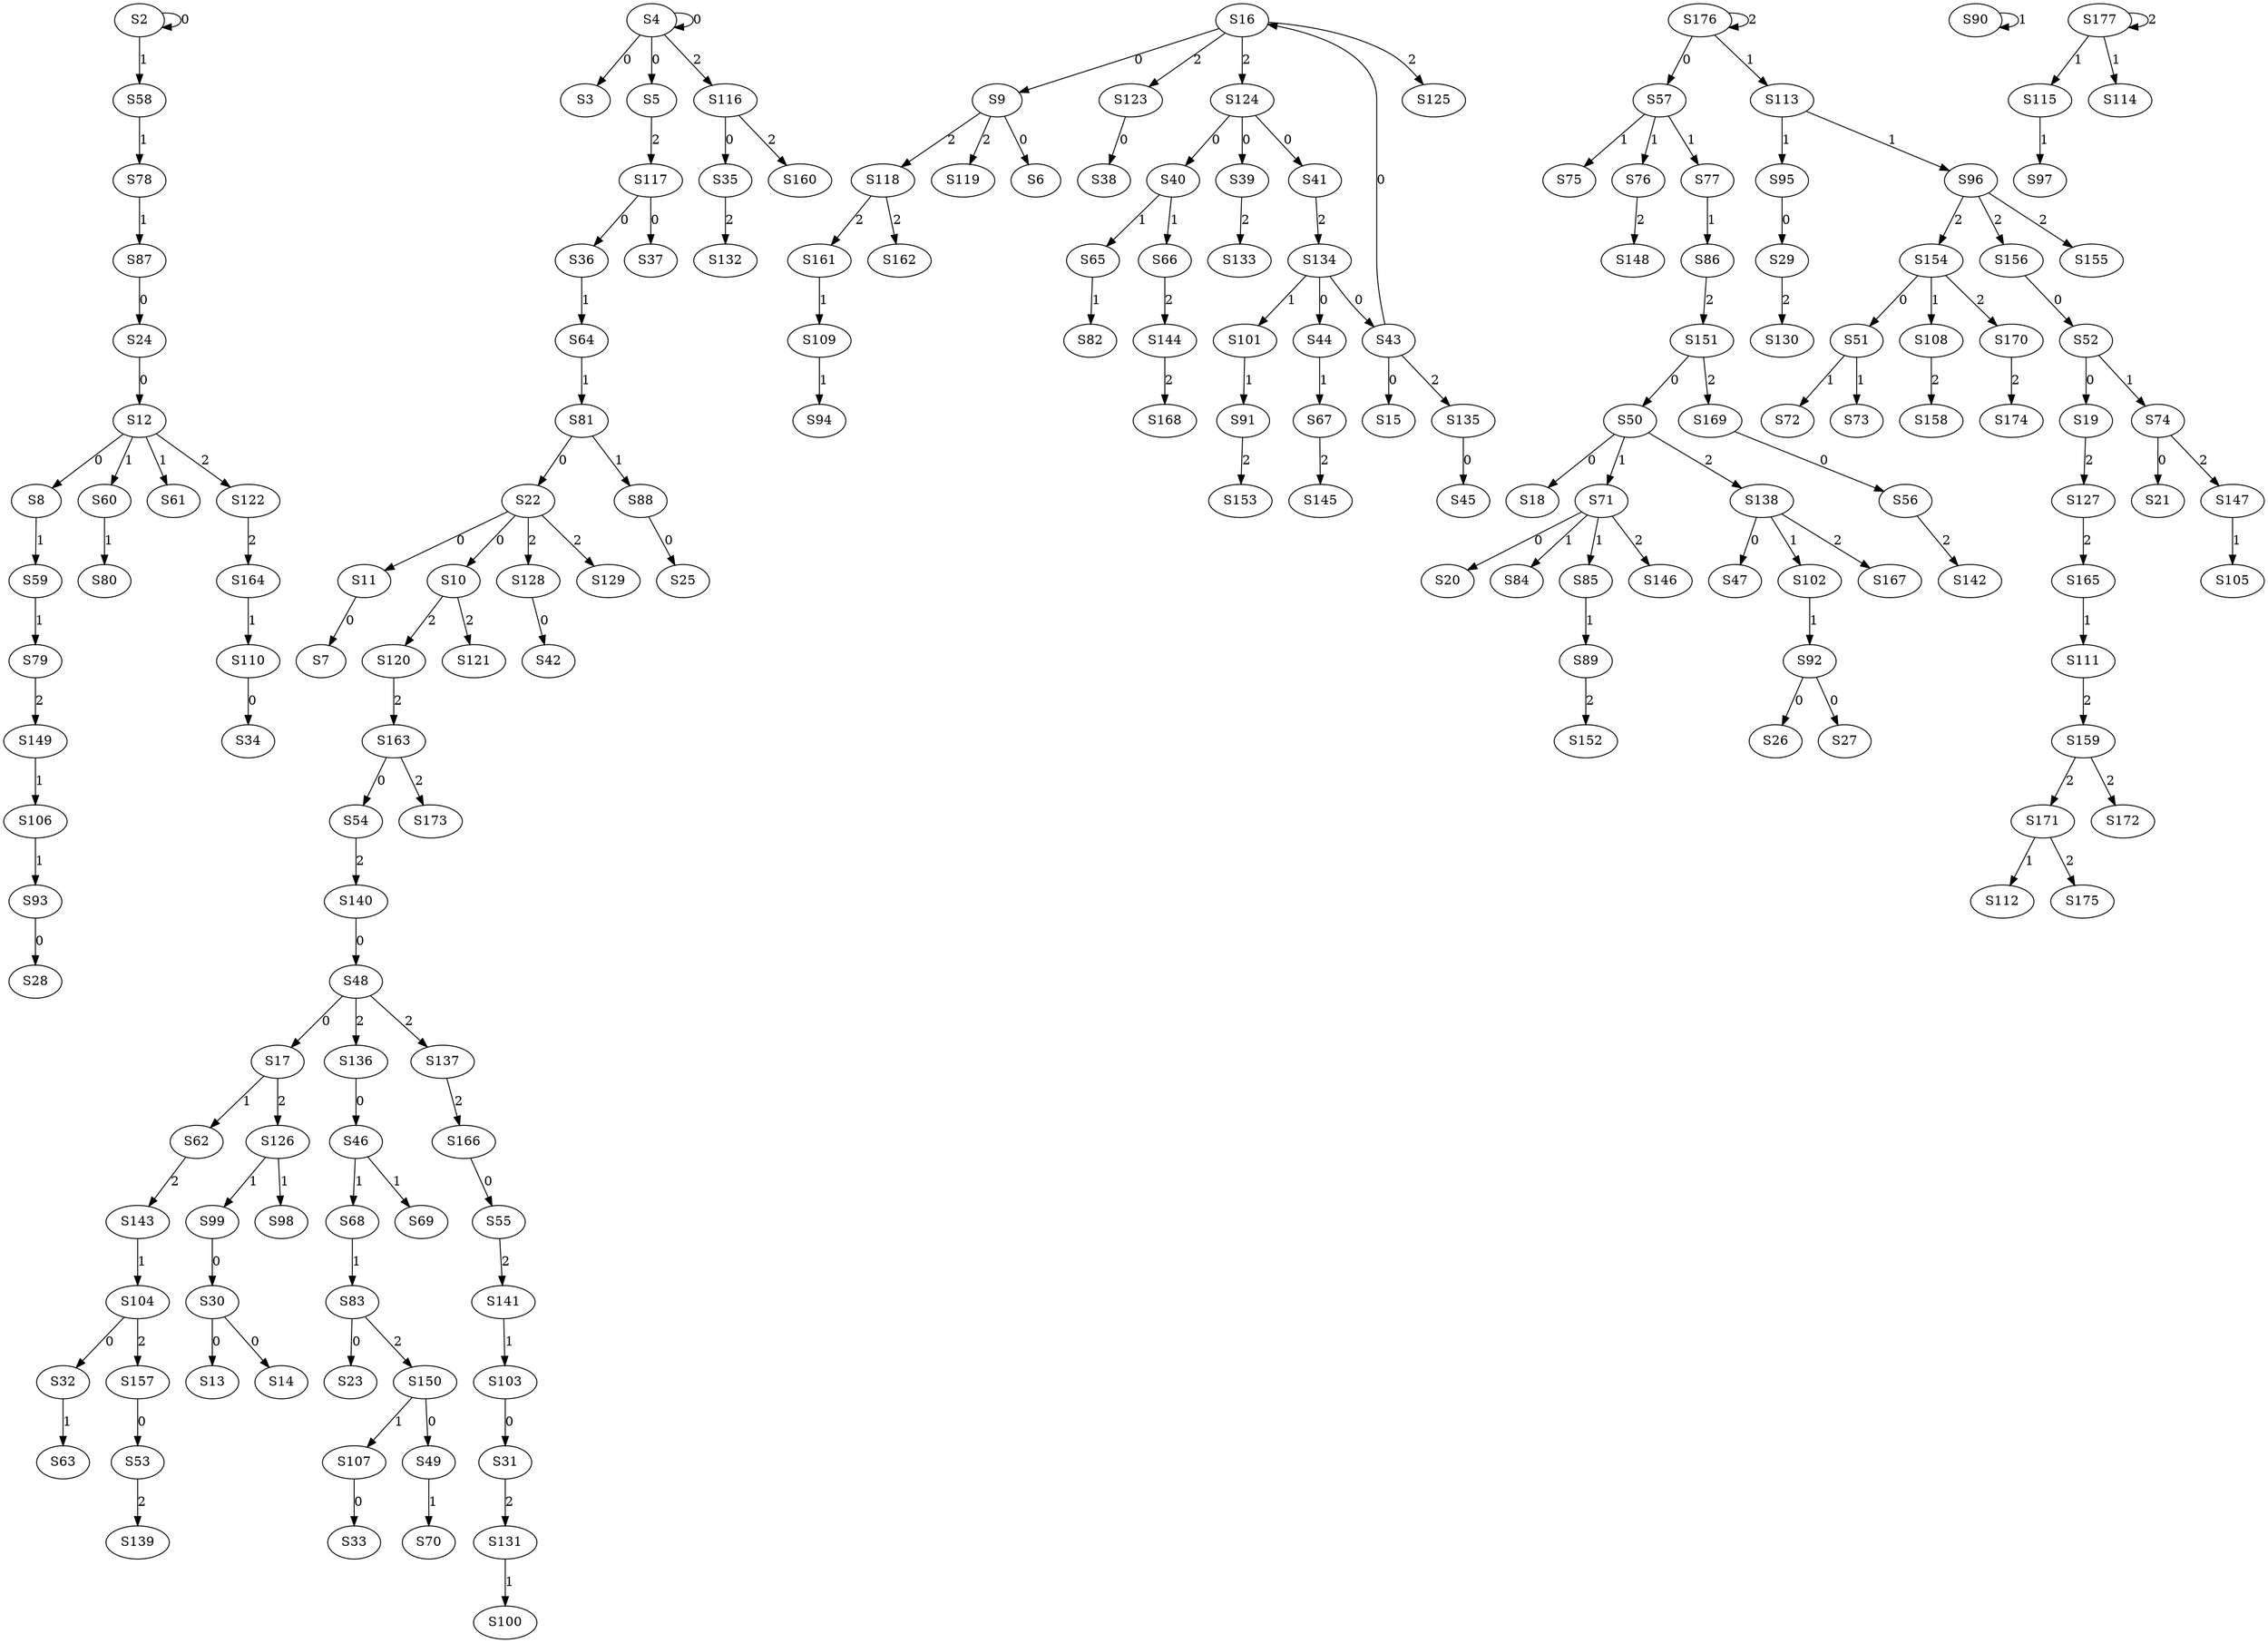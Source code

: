 strict digraph {
	S2 -> S2 [ label = 0 ];
	S4 -> S3 [ label = 0 ];
	S4 -> S4 [ label = 0 ];
	S4 -> S5 [ label = 0 ];
	S9 -> S6 [ label = 0 ];
	S11 -> S7 [ label = 0 ];
	S12 -> S8 [ label = 0 ];
	S16 -> S9 [ label = 0 ];
	S22 -> S10 [ label = 0 ];
	S22 -> S11 [ label = 0 ];
	S24 -> S12 [ label = 0 ];
	S30 -> S13 [ label = 0 ];
	S30 -> S14 [ label = 0 ];
	S43 -> S15 [ label = 0 ];
	S43 -> S16 [ label = 0 ];
	S48 -> S17 [ label = 0 ];
	S50 -> S18 [ label = 0 ];
	S52 -> S19 [ label = 0 ];
	S71 -> S20 [ label = 0 ];
	S74 -> S21 [ label = 0 ];
	S81 -> S22 [ label = 0 ];
	S83 -> S23 [ label = 0 ];
	S87 -> S24 [ label = 0 ];
	S88 -> S25 [ label = 0 ];
	S92 -> S26 [ label = 0 ];
	S92 -> S27 [ label = 0 ];
	S93 -> S28 [ label = 0 ];
	S95 -> S29 [ label = 0 ];
	S99 -> S30 [ label = 0 ];
	S103 -> S31 [ label = 0 ];
	S104 -> S32 [ label = 0 ];
	S107 -> S33 [ label = 0 ];
	S110 -> S34 [ label = 0 ];
	S116 -> S35 [ label = 0 ];
	S117 -> S36 [ label = 0 ];
	S117 -> S37 [ label = 0 ];
	S123 -> S38 [ label = 0 ];
	S124 -> S39 [ label = 0 ];
	S124 -> S40 [ label = 0 ];
	S124 -> S41 [ label = 0 ];
	S128 -> S42 [ label = 0 ];
	S134 -> S43 [ label = 0 ];
	S134 -> S44 [ label = 0 ];
	S135 -> S45 [ label = 0 ];
	S136 -> S46 [ label = 0 ];
	S138 -> S47 [ label = 0 ];
	S140 -> S48 [ label = 0 ];
	S150 -> S49 [ label = 0 ];
	S151 -> S50 [ label = 0 ];
	S154 -> S51 [ label = 0 ];
	S156 -> S52 [ label = 0 ];
	S157 -> S53 [ label = 0 ];
	S163 -> S54 [ label = 0 ];
	S166 -> S55 [ label = 0 ];
	S169 -> S56 [ label = 0 ];
	S176 -> S57 [ label = 0 ];
	S2 -> S58 [ label = 1 ];
	S8 -> S59 [ label = 1 ];
	S12 -> S60 [ label = 1 ];
	S12 -> S61 [ label = 1 ];
	S17 -> S62 [ label = 1 ];
	S32 -> S63 [ label = 1 ];
	S36 -> S64 [ label = 1 ];
	S40 -> S65 [ label = 1 ];
	S40 -> S66 [ label = 1 ];
	S44 -> S67 [ label = 1 ];
	S46 -> S68 [ label = 1 ];
	S46 -> S69 [ label = 1 ];
	S49 -> S70 [ label = 1 ];
	S50 -> S71 [ label = 1 ];
	S51 -> S72 [ label = 1 ];
	S51 -> S73 [ label = 1 ];
	S52 -> S74 [ label = 1 ];
	S57 -> S75 [ label = 1 ];
	S57 -> S76 [ label = 1 ];
	S57 -> S77 [ label = 1 ];
	S58 -> S78 [ label = 1 ];
	S59 -> S79 [ label = 1 ];
	S60 -> S80 [ label = 1 ];
	S64 -> S81 [ label = 1 ];
	S65 -> S82 [ label = 1 ];
	S68 -> S83 [ label = 1 ];
	S71 -> S84 [ label = 1 ];
	S71 -> S85 [ label = 1 ];
	S77 -> S86 [ label = 1 ];
	S78 -> S87 [ label = 1 ];
	S81 -> S88 [ label = 1 ];
	S85 -> S89 [ label = 1 ];
	S90 -> S90 [ label = 1 ];
	S101 -> S91 [ label = 1 ];
	S102 -> S92 [ label = 1 ];
	S106 -> S93 [ label = 1 ];
	S109 -> S94 [ label = 1 ];
	S113 -> S95 [ label = 1 ];
	S113 -> S96 [ label = 1 ];
	S115 -> S97 [ label = 1 ];
	S126 -> S98 [ label = 1 ];
	S126 -> S99 [ label = 1 ];
	S131 -> S100 [ label = 1 ];
	S134 -> S101 [ label = 1 ];
	S138 -> S102 [ label = 1 ];
	S141 -> S103 [ label = 1 ];
	S143 -> S104 [ label = 1 ];
	S147 -> S105 [ label = 1 ];
	S149 -> S106 [ label = 1 ];
	S150 -> S107 [ label = 1 ];
	S154 -> S108 [ label = 1 ];
	S161 -> S109 [ label = 1 ];
	S164 -> S110 [ label = 1 ];
	S165 -> S111 [ label = 1 ];
	S171 -> S112 [ label = 1 ];
	S176 -> S113 [ label = 1 ];
	S177 -> S114 [ label = 1 ];
	S177 -> S115 [ label = 1 ];
	S4 -> S116 [ label = 2 ];
	S5 -> S117 [ label = 2 ];
	S9 -> S118 [ label = 2 ];
	S9 -> S119 [ label = 2 ];
	S10 -> S120 [ label = 2 ];
	S10 -> S121 [ label = 2 ];
	S12 -> S122 [ label = 2 ];
	S16 -> S123 [ label = 2 ];
	S16 -> S124 [ label = 2 ];
	S16 -> S125 [ label = 2 ];
	S17 -> S126 [ label = 2 ];
	S19 -> S127 [ label = 2 ];
	S22 -> S128 [ label = 2 ];
	S22 -> S129 [ label = 2 ];
	S29 -> S130 [ label = 2 ];
	S31 -> S131 [ label = 2 ];
	S35 -> S132 [ label = 2 ];
	S39 -> S133 [ label = 2 ];
	S41 -> S134 [ label = 2 ];
	S43 -> S135 [ label = 2 ];
	S48 -> S136 [ label = 2 ];
	S48 -> S137 [ label = 2 ];
	S50 -> S138 [ label = 2 ];
	S53 -> S139 [ label = 2 ];
	S54 -> S140 [ label = 2 ];
	S55 -> S141 [ label = 2 ];
	S56 -> S142 [ label = 2 ];
	S62 -> S143 [ label = 2 ];
	S66 -> S144 [ label = 2 ];
	S67 -> S145 [ label = 2 ];
	S71 -> S146 [ label = 2 ];
	S74 -> S147 [ label = 2 ];
	S76 -> S148 [ label = 2 ];
	S79 -> S149 [ label = 2 ];
	S83 -> S150 [ label = 2 ];
	S86 -> S151 [ label = 2 ];
	S89 -> S152 [ label = 2 ];
	S91 -> S153 [ label = 2 ];
	S96 -> S154 [ label = 2 ];
	S96 -> S155 [ label = 2 ];
	S96 -> S156 [ label = 2 ];
	S104 -> S157 [ label = 2 ];
	S108 -> S158 [ label = 2 ];
	S111 -> S159 [ label = 2 ];
	S116 -> S160 [ label = 2 ];
	S118 -> S161 [ label = 2 ];
	S118 -> S162 [ label = 2 ];
	S120 -> S163 [ label = 2 ];
	S122 -> S164 [ label = 2 ];
	S127 -> S165 [ label = 2 ];
	S137 -> S166 [ label = 2 ];
	S138 -> S167 [ label = 2 ];
	S144 -> S168 [ label = 2 ];
	S151 -> S169 [ label = 2 ];
	S154 -> S170 [ label = 2 ];
	S159 -> S171 [ label = 2 ];
	S159 -> S172 [ label = 2 ];
	S163 -> S173 [ label = 2 ];
	S170 -> S174 [ label = 2 ];
	S171 -> S175 [ label = 2 ];
	S176 -> S176 [ label = 2 ];
	S177 -> S177 [ label = 2 ];
}
